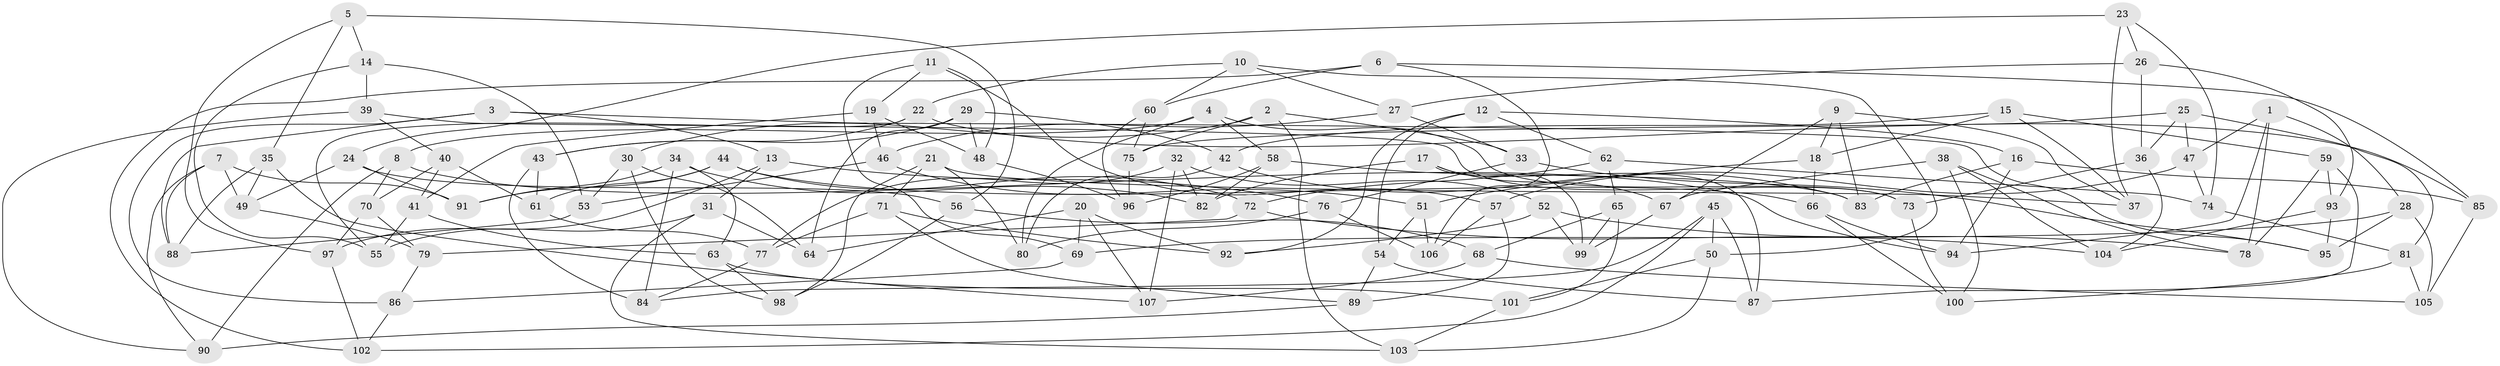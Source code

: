 // Generated by graph-tools (version 1.1) at 2025/26/03/09/25 03:26:54]
// undirected, 107 vertices, 214 edges
graph export_dot {
graph [start="1"]
  node [color=gray90,style=filled];
  1;
  2;
  3;
  4;
  5;
  6;
  7;
  8;
  9;
  10;
  11;
  12;
  13;
  14;
  15;
  16;
  17;
  18;
  19;
  20;
  21;
  22;
  23;
  24;
  25;
  26;
  27;
  28;
  29;
  30;
  31;
  32;
  33;
  34;
  35;
  36;
  37;
  38;
  39;
  40;
  41;
  42;
  43;
  44;
  45;
  46;
  47;
  48;
  49;
  50;
  51;
  52;
  53;
  54;
  55;
  56;
  57;
  58;
  59;
  60;
  61;
  62;
  63;
  64;
  65;
  66;
  67;
  68;
  69;
  70;
  71;
  72;
  73;
  74;
  75;
  76;
  77;
  78;
  79;
  80;
  81;
  82;
  83;
  84;
  85;
  86;
  87;
  88;
  89;
  90;
  91;
  92;
  93;
  94;
  95;
  96;
  97;
  98;
  99;
  100;
  101;
  102;
  103;
  104;
  105;
  106;
  107;
  1 -- 28;
  1 -- 94;
  1 -- 47;
  1 -- 78;
  2 -- 33;
  2 -- 103;
  2 -- 75;
  2 -- 30;
  3 -- 95;
  3 -- 88;
  3 -- 13;
  3 -- 86;
  4 -- 58;
  4 -- 80;
  4 -- 73;
  4 -- 8;
  5 -- 14;
  5 -- 35;
  5 -- 56;
  5 -- 97;
  6 -- 60;
  6 -- 106;
  6 -- 85;
  6 -- 102;
  7 -- 49;
  7 -- 91;
  7 -- 90;
  7 -- 88;
  8 -- 70;
  8 -- 94;
  8 -- 90;
  9 -- 67;
  9 -- 83;
  9 -- 18;
  9 -- 37;
  10 -- 60;
  10 -- 22;
  10 -- 50;
  10 -- 27;
  11 -- 57;
  11 -- 69;
  11 -- 19;
  11 -- 48;
  12 -- 54;
  12 -- 92;
  12 -- 62;
  12 -- 16;
  13 -- 31;
  13 -- 76;
  13 -- 97;
  14 -- 55;
  14 -- 53;
  14 -- 39;
  15 -- 37;
  15 -- 18;
  15 -- 42;
  15 -- 59;
  16 -- 94;
  16 -- 85;
  16 -- 83;
  17 -- 82;
  17 -- 99;
  17 -- 67;
  17 -- 87;
  18 -- 66;
  18 -- 51;
  19 -- 46;
  19 -- 41;
  19 -- 48;
  20 -- 92;
  20 -- 64;
  20 -- 69;
  20 -- 107;
  21 -- 37;
  21 -- 71;
  21 -- 80;
  21 -- 98;
  22 -- 43;
  22 -- 85;
  22 -- 55;
  23 -- 26;
  23 -- 74;
  23 -- 24;
  23 -- 37;
  24 -- 56;
  24 -- 49;
  24 -- 91;
  25 -- 81;
  25 -- 36;
  25 -- 47;
  25 -- 75;
  26 -- 27;
  26 -- 93;
  26 -- 36;
  27 -- 46;
  27 -- 33;
  28 -- 95;
  28 -- 105;
  28 -- 69;
  29 -- 43;
  29 -- 42;
  29 -- 64;
  29 -- 48;
  30 -- 98;
  30 -- 53;
  30 -- 64;
  31 -- 55;
  31 -- 103;
  31 -- 64;
  32 -- 82;
  32 -- 77;
  32 -- 107;
  32 -- 52;
  33 -- 76;
  33 -- 95;
  34 -- 84;
  34 -- 82;
  34 -- 63;
  34 -- 91;
  35 -- 49;
  35 -- 88;
  35 -- 107;
  36 -- 73;
  36 -- 104;
  38 -- 104;
  38 -- 100;
  38 -- 78;
  38 -- 67;
  39 -- 40;
  39 -- 90;
  39 -- 73;
  40 -- 70;
  40 -- 41;
  40 -- 61;
  41 -- 63;
  41 -- 55;
  42 -- 80;
  42 -- 83;
  43 -- 61;
  43 -- 84;
  44 -- 72;
  44 -- 66;
  44 -- 61;
  44 -- 91;
  45 -- 87;
  45 -- 102;
  45 -- 84;
  45 -- 50;
  46 -- 53;
  46 -- 51;
  47 -- 74;
  47 -- 57;
  48 -- 96;
  49 -- 79;
  50 -- 103;
  50 -- 101;
  51 -- 54;
  51 -- 106;
  52 -- 92;
  52 -- 78;
  52 -- 99;
  53 -- 88;
  54 -- 87;
  54 -- 89;
  56 -- 68;
  56 -- 98;
  57 -- 106;
  57 -- 89;
  58 -- 82;
  58 -- 96;
  58 -- 83;
  59 -- 93;
  59 -- 78;
  59 -- 87;
  60 -- 75;
  60 -- 96;
  61 -- 77;
  62 -- 65;
  62 -- 74;
  62 -- 72;
  63 -- 98;
  63 -- 101;
  65 -- 99;
  65 -- 68;
  65 -- 101;
  66 -- 100;
  66 -- 94;
  67 -- 99;
  68 -- 105;
  68 -- 107;
  69 -- 86;
  70 -- 79;
  70 -- 97;
  71 -- 77;
  71 -- 89;
  71 -- 92;
  72 -- 104;
  72 -- 79;
  73 -- 100;
  74 -- 81;
  75 -- 96;
  76 -- 106;
  76 -- 80;
  77 -- 84;
  79 -- 86;
  81 -- 105;
  81 -- 100;
  85 -- 105;
  86 -- 102;
  89 -- 90;
  93 -- 104;
  93 -- 95;
  97 -- 102;
  101 -- 103;
}
